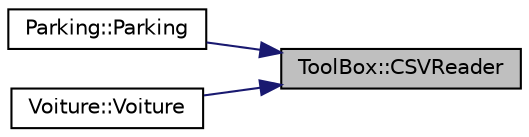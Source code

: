 digraph "ToolBox::CSVReader"
{
 // LATEX_PDF_SIZE
  edge [fontname="Helvetica",fontsize="10",labelfontname="Helvetica",labelfontsize="10"];
  node [fontname="Helvetica",fontsize="10",shape=record];
  rankdir="RL";
  Node1 [label="ToolBox::CSVReader",height=0.2,width=0.4,color="black", fillcolor="grey75", style="filled", fontcolor="black",tooltip="Read a CSV file at a specific line."];
  Node1 -> Node2 [dir="back",color="midnightblue",fontsize="10",style="solid",fontname="Helvetica"];
  Node2 [label="Parking::Parking",height=0.2,width=0.4,color="black", fillcolor="white", style="filled",URL="$class_parking.html#a300004ddbc70c562488cf3f933d5cfb3",tooltip="Construct a new Parking:: Parking object."];
  Node1 -> Node3 [dir="back",color="midnightblue",fontsize="10",style="solid",fontname="Helvetica"];
  Node3 [label="Voiture::Voiture",height=0.2,width=0.4,color="black", fillcolor="white", style="filled",URL="$class_voiture.html#a9f8646dde1dd92d80cf56b975bba97c2",tooltip="Voiture Constructor, extracts information from a CSV file."];
}
